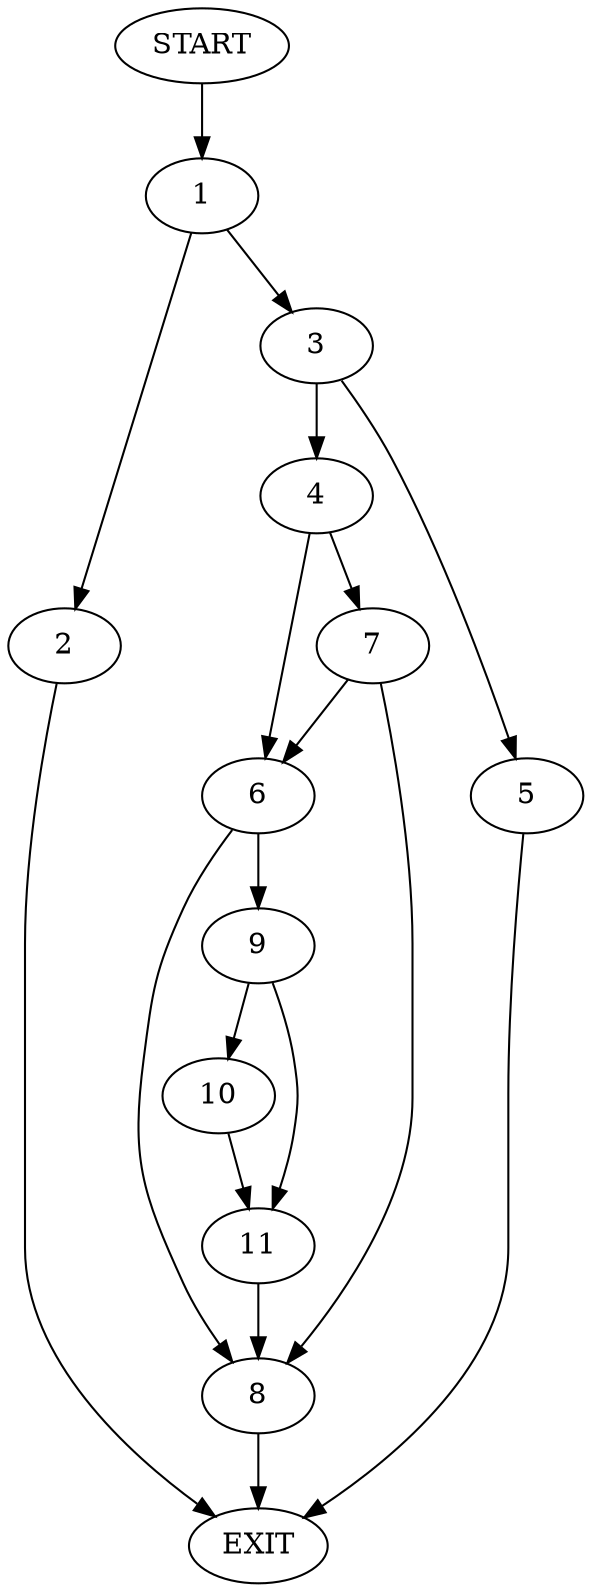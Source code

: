 digraph {
0 [label="START"]
12 [label="EXIT"]
0 -> 1
1 -> 2
1 -> 3
3 -> 4
3 -> 5
2 -> 12
5 -> 12
4 -> 6
4 -> 7
6 -> 8
6 -> 9
7 -> 8
7 -> 6
8 -> 12
9 -> 10
9 -> 11
10 -> 11
11 -> 8
}
